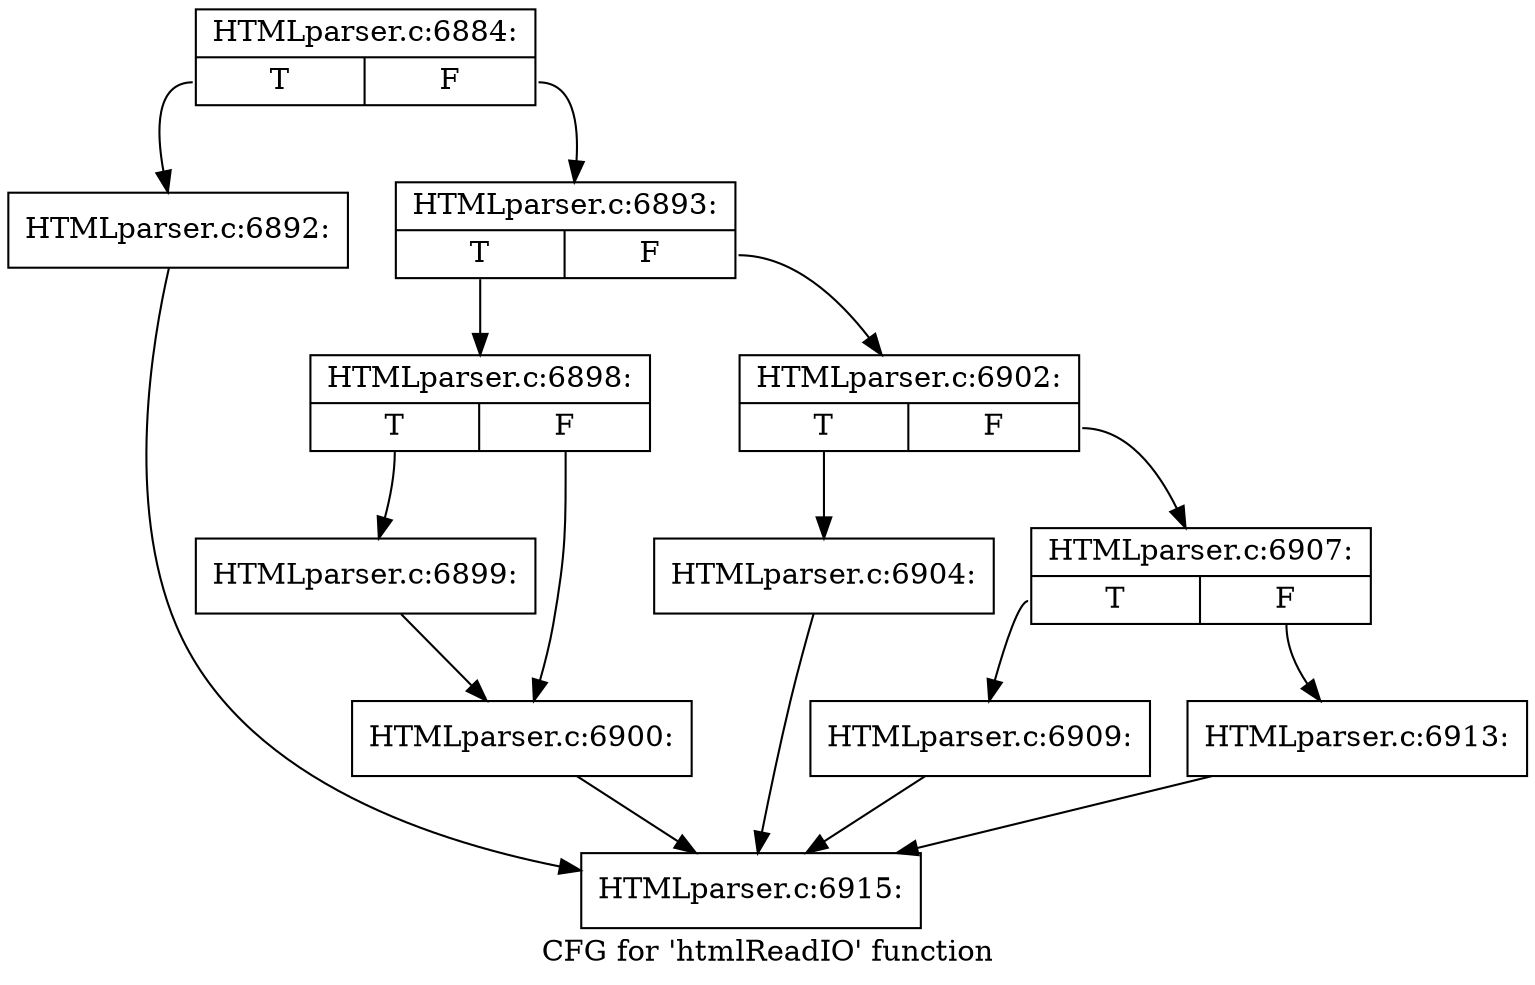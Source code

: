 digraph "CFG for 'htmlReadIO' function" {
	label="CFG for 'htmlReadIO' function";

	Node0x3da02d0 [shape=record,label="{HTMLparser.c:6884:|{<s0>T|<s1>F}}"];
	Node0x3da02d0:s0 -> Node0x3da43a0;
	Node0x3da02d0:s1 -> Node0x3da43f0;
	Node0x3da43a0 [shape=record,label="{HTMLparser.c:6892:}"];
	Node0x3da43a0 -> Node0x3da2840;
	Node0x3da43f0 [shape=record,label="{HTMLparser.c:6893:|{<s0>T|<s1>F}}"];
	Node0x3da43f0:s0 -> Node0x3da5200;
	Node0x3da43f0:s1 -> Node0x3da5530;
	Node0x3da5200 [shape=record,label="{HTMLparser.c:6898:|{<s0>T|<s1>F}}"];
	Node0x3da5200:s0 -> Node0x3da54e0;
	Node0x3da5200:s1 -> Node0x3da5900;
	Node0x3da54e0 [shape=record,label="{HTMLparser.c:6899:}"];
	Node0x3da54e0 -> Node0x3da5900;
	Node0x3da5900 [shape=record,label="{HTMLparser.c:6900:}"];
	Node0x3da5900 -> Node0x3da2840;
	Node0x3da5530 [shape=record,label="{HTMLparser.c:6902:|{<s0>T|<s1>F}}"];
	Node0x3da5530:s0 -> Node0x3da5ff0;
	Node0x3da5530:s1 -> Node0x3da6040;
	Node0x3da5ff0 [shape=record,label="{HTMLparser.c:6904:}"];
	Node0x3da5ff0 -> Node0x3da2840;
	Node0x3da6040 [shape=record,label="{HTMLparser.c:6907:|{<s0>T|<s1>F}}"];
	Node0x3da6040:s0 -> Node0x3da6960;
	Node0x3da6040:s1 -> Node0x3da69b0;
	Node0x3da6960 [shape=record,label="{HTMLparser.c:6909:}"];
	Node0x3da6960 -> Node0x3da2840;
	Node0x3da69b0 [shape=record,label="{HTMLparser.c:6913:}"];
	Node0x3da69b0 -> Node0x3da2840;
	Node0x3da2840 [shape=record,label="{HTMLparser.c:6915:}"];
}
